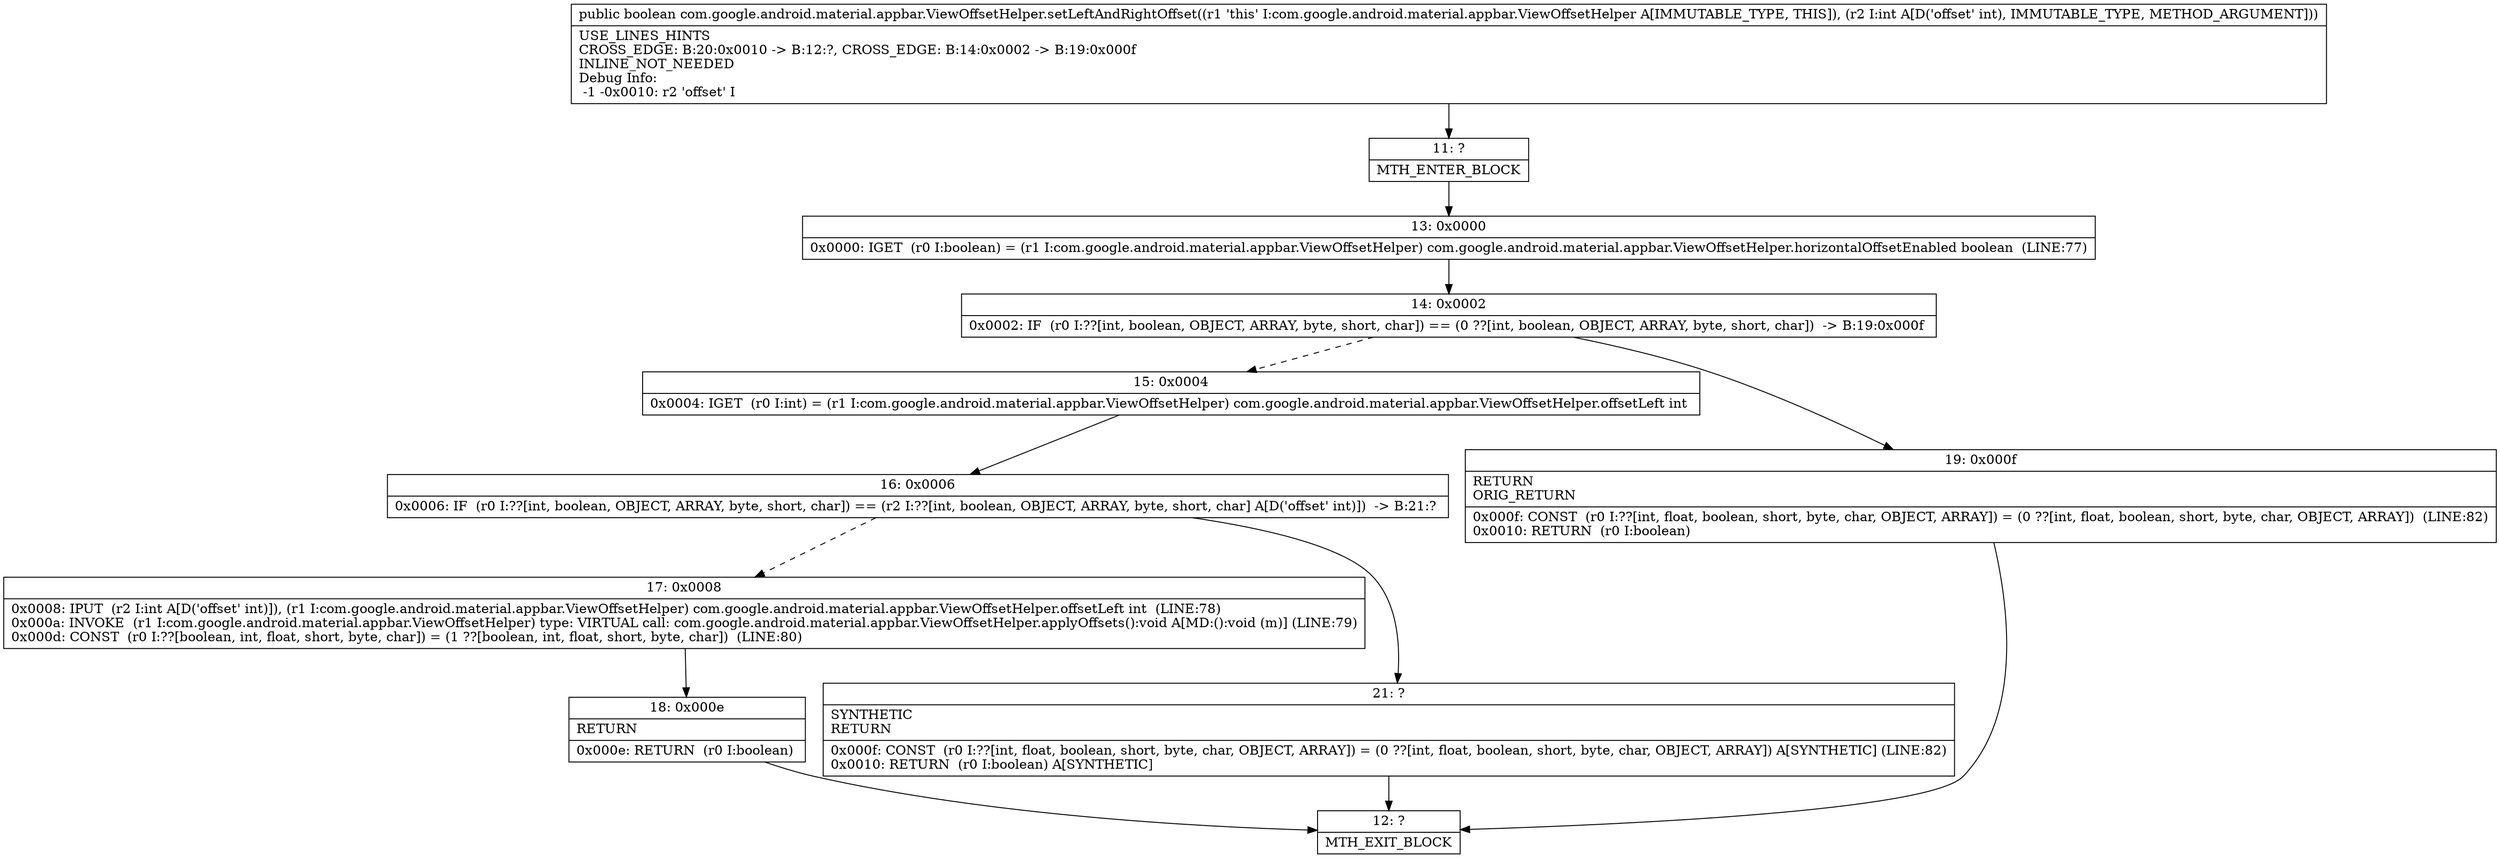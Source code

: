digraph "CFG forcom.google.android.material.appbar.ViewOffsetHelper.setLeftAndRightOffset(I)Z" {
Node_11 [shape=record,label="{11\:\ ?|MTH_ENTER_BLOCK\l}"];
Node_13 [shape=record,label="{13\:\ 0x0000|0x0000: IGET  (r0 I:boolean) = (r1 I:com.google.android.material.appbar.ViewOffsetHelper) com.google.android.material.appbar.ViewOffsetHelper.horizontalOffsetEnabled boolean  (LINE:77)\l}"];
Node_14 [shape=record,label="{14\:\ 0x0002|0x0002: IF  (r0 I:??[int, boolean, OBJECT, ARRAY, byte, short, char]) == (0 ??[int, boolean, OBJECT, ARRAY, byte, short, char])  \-\> B:19:0x000f \l}"];
Node_15 [shape=record,label="{15\:\ 0x0004|0x0004: IGET  (r0 I:int) = (r1 I:com.google.android.material.appbar.ViewOffsetHelper) com.google.android.material.appbar.ViewOffsetHelper.offsetLeft int \l}"];
Node_16 [shape=record,label="{16\:\ 0x0006|0x0006: IF  (r0 I:??[int, boolean, OBJECT, ARRAY, byte, short, char]) == (r2 I:??[int, boolean, OBJECT, ARRAY, byte, short, char] A[D('offset' int)])  \-\> B:21:? \l}"];
Node_17 [shape=record,label="{17\:\ 0x0008|0x0008: IPUT  (r2 I:int A[D('offset' int)]), (r1 I:com.google.android.material.appbar.ViewOffsetHelper) com.google.android.material.appbar.ViewOffsetHelper.offsetLeft int  (LINE:78)\l0x000a: INVOKE  (r1 I:com.google.android.material.appbar.ViewOffsetHelper) type: VIRTUAL call: com.google.android.material.appbar.ViewOffsetHelper.applyOffsets():void A[MD:():void (m)] (LINE:79)\l0x000d: CONST  (r0 I:??[boolean, int, float, short, byte, char]) = (1 ??[boolean, int, float, short, byte, char])  (LINE:80)\l}"];
Node_18 [shape=record,label="{18\:\ 0x000e|RETURN\l|0x000e: RETURN  (r0 I:boolean) \l}"];
Node_12 [shape=record,label="{12\:\ ?|MTH_EXIT_BLOCK\l}"];
Node_21 [shape=record,label="{21\:\ ?|SYNTHETIC\lRETURN\l|0x000f: CONST  (r0 I:??[int, float, boolean, short, byte, char, OBJECT, ARRAY]) = (0 ??[int, float, boolean, short, byte, char, OBJECT, ARRAY]) A[SYNTHETIC] (LINE:82)\l0x0010: RETURN  (r0 I:boolean) A[SYNTHETIC]\l}"];
Node_19 [shape=record,label="{19\:\ 0x000f|RETURN\lORIG_RETURN\l|0x000f: CONST  (r0 I:??[int, float, boolean, short, byte, char, OBJECT, ARRAY]) = (0 ??[int, float, boolean, short, byte, char, OBJECT, ARRAY])  (LINE:82)\l0x0010: RETURN  (r0 I:boolean) \l}"];
MethodNode[shape=record,label="{public boolean com.google.android.material.appbar.ViewOffsetHelper.setLeftAndRightOffset((r1 'this' I:com.google.android.material.appbar.ViewOffsetHelper A[IMMUTABLE_TYPE, THIS]), (r2 I:int A[D('offset' int), IMMUTABLE_TYPE, METHOD_ARGUMENT]))  | USE_LINES_HINTS\lCROSS_EDGE: B:20:0x0010 \-\> B:12:?, CROSS_EDGE: B:14:0x0002 \-\> B:19:0x000f\lINLINE_NOT_NEEDED\lDebug Info:\l  \-1 \-0x0010: r2 'offset' I\l}"];
MethodNode -> Node_11;Node_11 -> Node_13;
Node_13 -> Node_14;
Node_14 -> Node_15[style=dashed];
Node_14 -> Node_19;
Node_15 -> Node_16;
Node_16 -> Node_17[style=dashed];
Node_16 -> Node_21;
Node_17 -> Node_18;
Node_18 -> Node_12;
Node_21 -> Node_12;
Node_19 -> Node_12;
}

